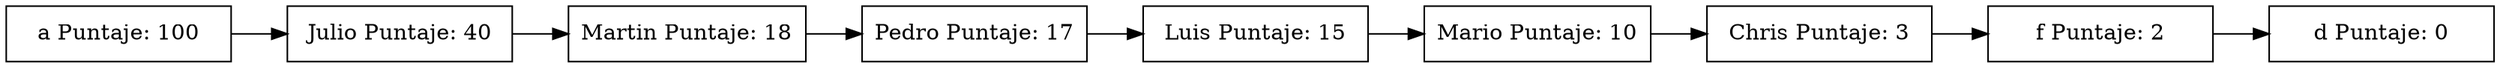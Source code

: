 digraph G{ 
rankdir=LR 
node[ shape = box] 
0[label = "a Puntaje: 100" width=2.0 ]; 
1[label = "Julio Puntaje: 40" width=2.0 ]; 
2[label = "Martin Puntaje: 18" width=2.0 ]; 
3[label = "Pedro Puntaje: 17" width=2.0 ]; 
4[label = "Luis Puntaje: 15" width=2.0 ]; 
5[label = "Mario Puntaje: 10" width=2.0 ]; 
6[label = "Chris Puntaje: 3" width=2.0 ]; 
7[label = "f Puntaje: 2" width=2.0 ]; 
8[label = "d Puntaje: 0" width=2.0 ]; 
0 -> 1 
1 -> 2 
2 -> 3 
3 -> 4 
4 -> 5 
5 -> 6 
6 -> 7 
7 -> 8 
}